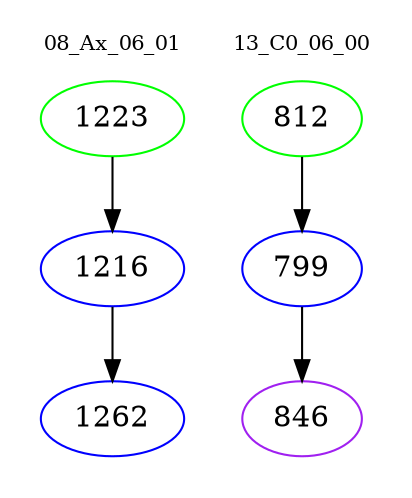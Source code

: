 digraph{
subgraph cluster_0 {
color = white
label = "08_Ax_06_01";
fontsize=10;
T0_1223 [label="1223", color="green"]
T0_1223 -> T0_1216 [color="black"]
T0_1216 [label="1216", color="blue"]
T0_1216 -> T0_1262 [color="black"]
T0_1262 [label="1262", color="blue"]
}
subgraph cluster_1 {
color = white
label = "13_C0_06_00";
fontsize=10;
T1_812 [label="812", color="green"]
T1_812 -> T1_799 [color="black"]
T1_799 [label="799", color="blue"]
T1_799 -> T1_846 [color="black"]
T1_846 [label="846", color="purple"]
}
}

